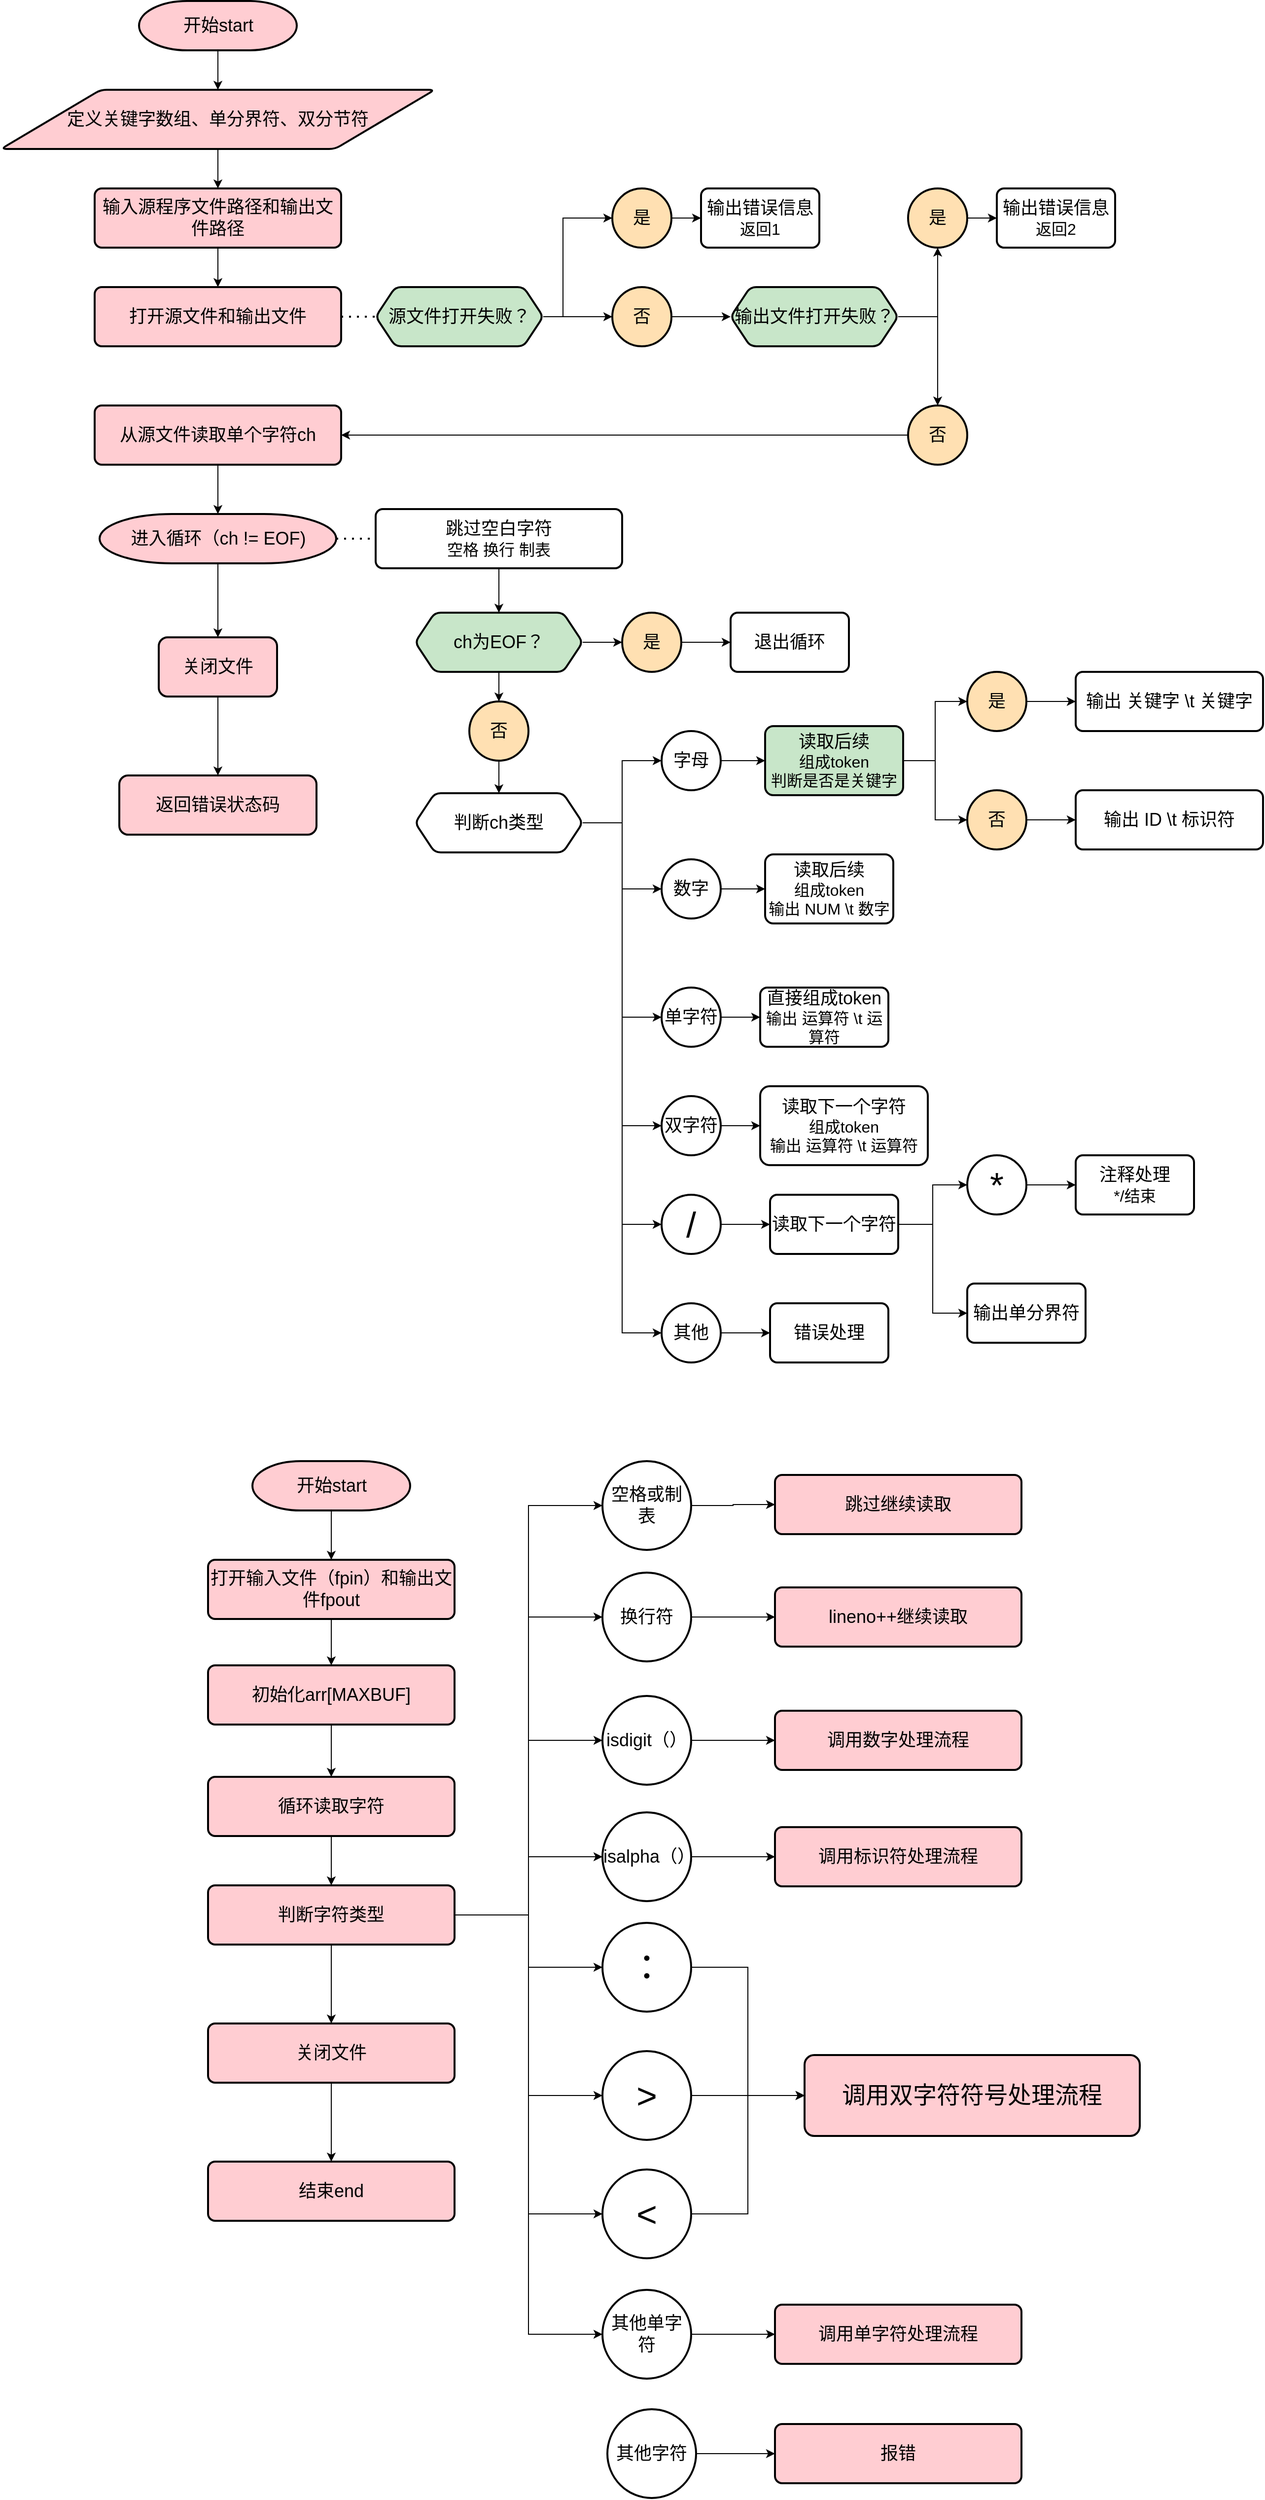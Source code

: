 <mxfile version="28.2.5">
  <diagram id="6a731a19-8d31-9384-78a2-239565b7b9f0" name="Page-1">
    <mxGraphModel dx="971" dy="1364" grid="1" gridSize="10" guides="1" tooltips="1" connect="1" arrows="1" fold="1" page="1" pageScale="1" pageWidth="1169" pageHeight="827" background="none" math="0" shadow="0">
      <root>
        <mxCell id="0" />
        <mxCell id="1" parent="0" />
        <mxCell id="ECqiEvyCKfUZ2uqSirjC-56" value="" style="edgeStyle=orthogonalEdgeStyle;rounded=0;orthogonalLoop=1;jettySize=auto;html=1;" edge="1" parent="1" source="2" target="ECqiEvyCKfUZ2uqSirjC-55">
          <mxGeometry relative="1" as="geometry" />
        </mxCell>
        <mxCell id="2" value="&lt;font style=&quot;font-size: 18px;&quot;&gt;开始start&lt;/font&gt;" style="shape=mxgraph.flowchart.terminator;strokeWidth=2;gradientColor=none;gradientDirection=north;fontStyle=0;html=1;fillColor=#FFCDD2;" parent="1" vertex="1">
          <mxGeometry x="240" y="40" width="160" height="50" as="geometry" />
        </mxCell>
        <mxCell id="ECqiEvyCKfUZ2uqSirjC-58" value="" style="edgeStyle=orthogonalEdgeStyle;rounded=0;orthogonalLoop=1;jettySize=auto;html=1;" edge="1" parent="1" source="ECqiEvyCKfUZ2uqSirjC-55" target="ECqiEvyCKfUZ2uqSirjC-57">
          <mxGeometry relative="1" as="geometry" />
        </mxCell>
        <mxCell id="ECqiEvyCKfUZ2uqSirjC-55" value="&lt;font style=&quot;font-size: 18px;&quot;&gt;定义关键字数组、单分界符、双分节符&lt;/font&gt;" style="fillColor=#FFCDD2;shape=parallelogram;html=1;strokeWidth=2;perimeter=parallelogramPerimeter;whiteSpace=wrap;rounded=1;arcSize=12;size=0.23;" vertex="1" parent="1">
          <mxGeometry x="100" y="130" width="440" height="60" as="geometry" />
        </mxCell>
        <mxCell id="ECqiEvyCKfUZ2uqSirjC-62" value="" style="edgeStyle=orthogonalEdgeStyle;rounded=0;orthogonalLoop=1;jettySize=auto;html=1;" edge="1" parent="1" source="ECqiEvyCKfUZ2uqSirjC-57" target="ECqiEvyCKfUZ2uqSirjC-61">
          <mxGeometry relative="1" as="geometry" />
        </mxCell>
        <mxCell id="ECqiEvyCKfUZ2uqSirjC-57" value="&lt;font style=&quot;font-size: 18px;&quot;&gt;输入源程序文件路径和输出文件路径&lt;/font&gt;" style="fillColor=#FFCDD2;whiteSpace=wrap;html=1;strokeWidth=2;rounded=1;arcSize=12;" vertex="1" parent="1">
          <mxGeometry x="195" y="230" width="250" height="60" as="geometry" />
        </mxCell>
        <mxCell id="ECqiEvyCKfUZ2uqSirjC-61" value="&lt;font style=&quot;font-size: 18px;&quot;&gt;打开源文件和输出文件&lt;/font&gt;" style="fillColor=#FFCDD2;whiteSpace=wrap;html=1;strokeWidth=2;rounded=1;arcSize=12;" vertex="1" parent="1">
          <mxGeometry x="195" y="330" width="250" height="60" as="geometry" />
        </mxCell>
        <mxCell id="ECqiEvyCKfUZ2uqSirjC-68" value="" style="edgeStyle=orthogonalEdgeStyle;rounded=0;orthogonalLoop=1;jettySize=auto;html=1;" edge="1" parent="1" source="ECqiEvyCKfUZ2uqSirjC-63" target="ECqiEvyCKfUZ2uqSirjC-67">
          <mxGeometry relative="1" as="geometry">
            <Array as="points">
              <mxPoint x="670" y="360" />
              <mxPoint x="670" y="260" />
            </Array>
          </mxGeometry>
        </mxCell>
        <mxCell id="ECqiEvyCKfUZ2uqSirjC-70" value="" style="edgeStyle=orthogonalEdgeStyle;rounded=0;orthogonalLoop=1;jettySize=auto;html=1;" edge="1" parent="1" source="ECqiEvyCKfUZ2uqSirjC-63" target="ECqiEvyCKfUZ2uqSirjC-69">
          <mxGeometry relative="1" as="geometry" />
        </mxCell>
        <mxCell id="ECqiEvyCKfUZ2uqSirjC-63" value="&lt;font style=&quot;font-size: 18px;&quot;&gt;源文件打开失败？&lt;/font&gt;" style="fillColor=#C8E6C9;shape=hexagon;perimeter=hexagonPerimeter2;whiteSpace=wrap;html=1;fixedSize=1;strokeWidth=2;rounded=1;arcSize=12;" vertex="1" parent="1">
          <mxGeometry x="480" y="330" width="170" height="60" as="geometry" />
        </mxCell>
        <mxCell id="ECqiEvyCKfUZ2uqSirjC-76" value="" style="edgeStyle=orthogonalEdgeStyle;rounded=0;orthogonalLoop=1;jettySize=auto;html=1;" edge="1" parent="1" source="ECqiEvyCKfUZ2uqSirjC-65" target="ECqiEvyCKfUZ2uqSirjC-75">
          <mxGeometry relative="1" as="geometry" />
        </mxCell>
        <mxCell id="ECqiEvyCKfUZ2uqSirjC-81" value="" style="edgeStyle=orthogonalEdgeStyle;rounded=0;orthogonalLoop=1;jettySize=auto;html=1;" edge="1" parent="1" source="ECqiEvyCKfUZ2uqSirjC-65" target="ECqiEvyCKfUZ2uqSirjC-77">
          <mxGeometry relative="1" as="geometry" />
        </mxCell>
        <mxCell id="ECqiEvyCKfUZ2uqSirjC-65" value="&lt;font style=&quot;font-size: 18px;&quot;&gt;输出文件打开失败？&lt;/font&gt;" style="fillColor=#C8E6C9;shape=hexagon;perimeter=hexagonPerimeter2;whiteSpace=wrap;html=1;fixedSize=1;strokeWidth=2;rounded=1;arcSize=12;" vertex="1" parent="1">
          <mxGeometry x="840" y="330" width="170" height="60" as="geometry" />
        </mxCell>
        <mxCell id="ECqiEvyCKfUZ2uqSirjC-74" value="" style="edgeStyle=orthogonalEdgeStyle;rounded=0;orthogonalLoop=1;jettySize=auto;html=1;" edge="1" parent="1" source="ECqiEvyCKfUZ2uqSirjC-67" target="ECqiEvyCKfUZ2uqSirjC-73">
          <mxGeometry relative="1" as="geometry" />
        </mxCell>
        <mxCell id="ECqiEvyCKfUZ2uqSirjC-67" value="&lt;font style=&quot;font-size: 18px;&quot;&gt;是&lt;/font&gt;" style="ellipse;whiteSpace=wrap;html=1;strokeWidth=2;rounded=1;arcSize=12;fillColor=#FFE0B2;" vertex="1" parent="1">
          <mxGeometry x="720" y="230" width="60" height="60" as="geometry" />
        </mxCell>
        <mxCell id="ECqiEvyCKfUZ2uqSirjC-72" value="" style="edgeStyle=orthogonalEdgeStyle;rounded=0;orthogonalLoop=1;jettySize=auto;html=1;" edge="1" parent="1" source="ECqiEvyCKfUZ2uqSirjC-69" target="ECqiEvyCKfUZ2uqSirjC-65">
          <mxGeometry relative="1" as="geometry">
            <Array as="points">
              <mxPoint x="860" y="360" />
              <mxPoint x="860" y="360" />
            </Array>
          </mxGeometry>
        </mxCell>
        <mxCell id="ECqiEvyCKfUZ2uqSirjC-69" value="&lt;font style=&quot;font-size: 18px;&quot;&gt;否&lt;/font&gt;" style="ellipse;whiteSpace=wrap;html=1;strokeWidth=2;rounded=1;arcSize=12;fillColor=#FFE0B2;" vertex="1" parent="1">
          <mxGeometry x="720" y="330" width="60" height="60" as="geometry" />
        </mxCell>
        <mxCell id="ECqiEvyCKfUZ2uqSirjC-73" value="&lt;font style=&quot;font-size: 18px;&quot;&gt;输出错误信息&lt;/font&gt;&lt;div&gt;&lt;font size=&quot;3&quot;&gt;返回1&lt;/font&gt;&lt;/div&gt;" style="whiteSpace=wrap;html=1;strokeWidth=2;rounded=1;arcSize=12;" vertex="1" parent="1">
          <mxGeometry x="810" y="230" width="120" height="60" as="geometry" />
        </mxCell>
        <mxCell id="ECqiEvyCKfUZ2uqSirjC-80" value="" style="edgeStyle=orthogonalEdgeStyle;rounded=0;orthogonalLoop=1;jettySize=auto;html=1;" edge="1" parent="1" source="ECqiEvyCKfUZ2uqSirjC-75" target="ECqiEvyCKfUZ2uqSirjC-79">
          <mxGeometry relative="1" as="geometry" />
        </mxCell>
        <mxCell id="ECqiEvyCKfUZ2uqSirjC-75" value="&lt;font style=&quot;font-size: 18px;&quot;&gt;是&lt;/font&gt;" style="fillColor=#FFE0B2;ellipse;whiteSpace=wrap;html=1;strokeWidth=2;rounded=1;arcSize=12;" vertex="1" parent="1">
          <mxGeometry x="1020" y="230" width="60" height="60" as="geometry" />
        </mxCell>
        <mxCell id="ECqiEvyCKfUZ2uqSirjC-85" value="" style="edgeStyle=orthogonalEdgeStyle;rounded=0;orthogonalLoop=1;jettySize=auto;html=1;" edge="1" parent="1" source="ECqiEvyCKfUZ2uqSirjC-77" target="ECqiEvyCKfUZ2uqSirjC-84">
          <mxGeometry relative="1" as="geometry" />
        </mxCell>
        <mxCell id="ECqiEvyCKfUZ2uqSirjC-77" value="&lt;font style=&quot;font-size: 18px;&quot;&gt;否&lt;/font&gt;" style="fillColor=#FFE0B2;ellipse;whiteSpace=wrap;html=1;strokeWidth=2;rounded=1;arcSize=12;" vertex="1" parent="1">
          <mxGeometry x="1020" y="450" width="60" height="60" as="geometry" />
        </mxCell>
        <mxCell id="ECqiEvyCKfUZ2uqSirjC-79" value="&lt;font style=&quot;font-size: 18px;&quot;&gt;输出错误信息&lt;/font&gt;&lt;div&gt;&lt;font size=&quot;3&quot;&gt;返回2&lt;/font&gt;&lt;/div&gt;" style="whiteSpace=wrap;html=1;strokeWidth=2;rounded=1;arcSize=12;" vertex="1" parent="1">
          <mxGeometry x="1110" y="230" width="120" height="60" as="geometry" />
        </mxCell>
        <mxCell id="ECqiEvyCKfUZ2uqSirjC-89" value="" style="edgeStyle=orthogonalEdgeStyle;rounded=0;orthogonalLoop=1;jettySize=auto;html=1;" edge="1" parent="1" source="ECqiEvyCKfUZ2uqSirjC-84" target="ECqiEvyCKfUZ2uqSirjC-88">
          <mxGeometry relative="1" as="geometry" />
        </mxCell>
        <mxCell id="ECqiEvyCKfUZ2uqSirjC-84" value="&lt;font style=&quot;font-size: 18px;&quot;&gt;从源文件读取单个字符ch&lt;/font&gt;" style="fillColor=#FFCDD2;whiteSpace=wrap;html=1;strokeWidth=2;rounded=1;arcSize=12;" vertex="1" parent="1">
          <mxGeometry x="195" y="450" width="250" height="60" as="geometry" />
        </mxCell>
        <mxCell id="ECqiEvyCKfUZ2uqSirjC-157" value="" style="edgeStyle=orthogonalEdgeStyle;rounded=0;orthogonalLoop=1;jettySize=auto;html=1;" edge="1" parent="1" source="ECqiEvyCKfUZ2uqSirjC-88" target="ECqiEvyCKfUZ2uqSirjC-156">
          <mxGeometry relative="1" as="geometry" />
        </mxCell>
        <mxCell id="ECqiEvyCKfUZ2uqSirjC-88" value="&lt;font style=&quot;font-size: 18px;&quot;&gt;进入循环（ch != EOF)&lt;/font&gt;" style="fillColor=#FFCDD2;shape=mxgraph.flowchart.terminator;strokeWidth=2;gradientColor=none;gradientDirection=north;fontStyle=0;html=1;" vertex="1" parent="1">
          <mxGeometry x="200" y="560" width="240" height="50" as="geometry" />
        </mxCell>
        <mxCell id="ECqiEvyCKfUZ2uqSirjC-98" value="" style="edgeStyle=orthogonalEdgeStyle;rounded=0;orthogonalLoop=1;jettySize=auto;html=1;" edge="1" parent="1" source="ECqiEvyCKfUZ2uqSirjC-92" target="ECqiEvyCKfUZ2uqSirjC-97">
          <mxGeometry relative="1" as="geometry" />
        </mxCell>
        <mxCell id="ECqiEvyCKfUZ2uqSirjC-103" value="" style="edgeStyle=orthogonalEdgeStyle;rounded=0;orthogonalLoop=1;jettySize=auto;html=1;" edge="1" parent="1" source="ECqiEvyCKfUZ2uqSirjC-92" target="ECqiEvyCKfUZ2uqSirjC-102">
          <mxGeometry relative="1" as="geometry" />
        </mxCell>
        <mxCell id="ECqiEvyCKfUZ2uqSirjC-92" value="&lt;font style=&quot;font-size: 18px;&quot;&gt;ch为EOF？&lt;/font&gt;" style="fillColor=#C8E6C9;shape=hexagon;perimeter=hexagonPerimeter2;whiteSpace=wrap;html=1;fixedSize=1;strokeWidth=2;rounded=1;arcSize=12;" vertex="1" parent="1">
          <mxGeometry x="520" y="660" width="170" height="60" as="geometry" />
        </mxCell>
        <mxCell id="ECqiEvyCKfUZ2uqSirjC-96" value="" style="edgeStyle=orthogonalEdgeStyle;rounded=0;orthogonalLoop=1;jettySize=auto;html=1;" edge="1" parent="1" source="ECqiEvyCKfUZ2uqSirjC-94" target="ECqiEvyCKfUZ2uqSirjC-92">
          <mxGeometry relative="1" as="geometry" />
        </mxCell>
        <mxCell id="ECqiEvyCKfUZ2uqSirjC-94" value="&lt;font style=&quot;font-size: 18px;&quot;&gt;跳过空白字符&lt;/font&gt;&lt;div&gt;&lt;font size=&quot;3&quot;&gt;空格 换行 制表&lt;/font&gt;&lt;/div&gt;" style="whiteSpace=wrap;html=1;strokeWidth=2;rounded=1;arcSize=12;" vertex="1" parent="1">
          <mxGeometry x="480" y="555" width="250" height="60" as="geometry" />
        </mxCell>
        <mxCell id="ECqiEvyCKfUZ2uqSirjC-101" value="" style="edgeStyle=orthogonalEdgeStyle;rounded=0;orthogonalLoop=1;jettySize=auto;html=1;" edge="1" parent="1" source="ECqiEvyCKfUZ2uqSirjC-97" target="ECqiEvyCKfUZ2uqSirjC-99">
          <mxGeometry relative="1" as="geometry" />
        </mxCell>
        <mxCell id="ECqiEvyCKfUZ2uqSirjC-97" value="&lt;font style=&quot;font-size: 18px;&quot;&gt;是&lt;/font&gt;" style="fillColor=#FFE0B2;ellipse;whiteSpace=wrap;html=1;strokeWidth=2;rounded=1;arcSize=12;" vertex="1" parent="1">
          <mxGeometry x="730" y="660" width="60" height="60" as="geometry" />
        </mxCell>
        <mxCell id="ECqiEvyCKfUZ2uqSirjC-99" value="&lt;font style=&quot;font-size: 18px;&quot;&gt;退出循环&lt;/font&gt;" style="whiteSpace=wrap;html=1;strokeWidth=2;rounded=1;arcSize=12;" vertex="1" parent="1">
          <mxGeometry x="840" y="660" width="120" height="60" as="geometry" />
        </mxCell>
        <mxCell id="ECqiEvyCKfUZ2uqSirjC-105" value="" style="edgeStyle=orthogonalEdgeStyle;rounded=0;orthogonalLoop=1;jettySize=auto;html=1;" edge="1" parent="1" source="ECqiEvyCKfUZ2uqSirjC-102" target="ECqiEvyCKfUZ2uqSirjC-104">
          <mxGeometry relative="1" as="geometry" />
        </mxCell>
        <mxCell id="ECqiEvyCKfUZ2uqSirjC-102" value="&lt;font style=&quot;font-size: 18px;&quot;&gt;否&lt;/font&gt;" style="fillColor=#FFE0B2;ellipse;whiteSpace=wrap;html=1;strokeWidth=2;rounded=1;arcSize=12;" vertex="1" parent="1">
          <mxGeometry x="575" y="750" width="60" height="60" as="geometry" />
        </mxCell>
        <mxCell id="ECqiEvyCKfUZ2uqSirjC-111" value="" style="edgeStyle=orthogonalEdgeStyle;rounded=0;orthogonalLoop=1;jettySize=auto;html=1;" edge="1" parent="1" source="ECqiEvyCKfUZ2uqSirjC-104" target="ECqiEvyCKfUZ2uqSirjC-108">
          <mxGeometry relative="1" as="geometry">
            <Array as="points">
              <mxPoint x="730" y="873" />
              <mxPoint x="730" y="810" />
            </Array>
          </mxGeometry>
        </mxCell>
        <mxCell id="ECqiEvyCKfUZ2uqSirjC-123" style="edgeStyle=orthogonalEdgeStyle;rounded=0;orthogonalLoop=1;jettySize=auto;html=1;exitX=1;exitY=0.5;exitDx=0;exitDy=0;entryX=0;entryY=0.5;entryDx=0;entryDy=0;" edge="1" parent="1" source="ECqiEvyCKfUZ2uqSirjC-104" target="ECqiEvyCKfUZ2uqSirjC-121">
          <mxGeometry relative="1" as="geometry" />
        </mxCell>
        <mxCell id="ECqiEvyCKfUZ2uqSirjC-127" style="edgeStyle=orthogonalEdgeStyle;rounded=0;orthogonalLoop=1;jettySize=auto;html=1;exitX=1;exitY=0.5;exitDx=0;exitDy=0;entryX=0;entryY=0.5;entryDx=0;entryDy=0;" edge="1" parent="1" source="ECqiEvyCKfUZ2uqSirjC-104" target="ECqiEvyCKfUZ2uqSirjC-126">
          <mxGeometry relative="1" as="geometry" />
        </mxCell>
        <mxCell id="ECqiEvyCKfUZ2uqSirjC-133" style="edgeStyle=orthogonalEdgeStyle;rounded=0;orthogonalLoop=1;jettySize=auto;html=1;exitX=1;exitY=0.5;exitDx=0;exitDy=0;entryX=0;entryY=0.5;entryDx=0;entryDy=0;" edge="1" parent="1" source="ECqiEvyCKfUZ2uqSirjC-104" target="ECqiEvyCKfUZ2uqSirjC-131">
          <mxGeometry relative="1" as="geometry" />
        </mxCell>
        <mxCell id="ECqiEvyCKfUZ2uqSirjC-137" style="edgeStyle=orthogonalEdgeStyle;rounded=0;orthogonalLoop=1;jettySize=auto;html=1;exitX=1;exitY=0.5;exitDx=0;exitDy=0;entryX=0;entryY=0.5;entryDx=0;entryDy=0;" edge="1" parent="1" source="ECqiEvyCKfUZ2uqSirjC-104" target="ECqiEvyCKfUZ2uqSirjC-135">
          <mxGeometry relative="1" as="geometry" />
        </mxCell>
        <mxCell id="ECqiEvyCKfUZ2uqSirjC-150" style="edgeStyle=orthogonalEdgeStyle;rounded=0;orthogonalLoop=1;jettySize=auto;html=1;exitX=1;exitY=0.5;exitDx=0;exitDy=0;entryX=0;entryY=0.5;entryDx=0;entryDy=0;" edge="1" parent="1" source="ECqiEvyCKfUZ2uqSirjC-104" target="ECqiEvyCKfUZ2uqSirjC-149">
          <mxGeometry relative="1" as="geometry" />
        </mxCell>
        <mxCell id="ECqiEvyCKfUZ2uqSirjC-104" value="&lt;font style=&quot;font-size: 18px;&quot;&gt;判断ch类型&lt;/font&gt;" style="shape=hexagon;perimeter=hexagonPerimeter2;whiteSpace=wrap;html=1;fixedSize=1;strokeWidth=2;rounded=1;arcSize=12;" vertex="1" parent="1">
          <mxGeometry x="520" y="843" width="170" height="60" as="geometry" />
        </mxCell>
        <mxCell id="ECqiEvyCKfUZ2uqSirjC-113" value="" style="edgeStyle=orthogonalEdgeStyle;rounded=0;orthogonalLoop=1;jettySize=auto;html=1;" edge="1" parent="1" source="ECqiEvyCKfUZ2uqSirjC-108" target="ECqiEvyCKfUZ2uqSirjC-112">
          <mxGeometry relative="1" as="geometry" />
        </mxCell>
        <mxCell id="ECqiEvyCKfUZ2uqSirjC-108" value="&lt;font style=&quot;font-size: 18px;&quot;&gt;字母&lt;/font&gt;" style="ellipse;whiteSpace=wrap;html=1;strokeWidth=2;rounded=1;arcSize=12;" vertex="1" parent="1">
          <mxGeometry x="770" y="780" width="60" height="60" as="geometry" />
        </mxCell>
        <mxCell id="ECqiEvyCKfUZ2uqSirjC-120" value="" style="edgeStyle=orthogonalEdgeStyle;rounded=0;orthogonalLoop=1;jettySize=auto;html=1;" edge="1" parent="1" source="ECqiEvyCKfUZ2uqSirjC-109" target="ECqiEvyCKfUZ2uqSirjC-119">
          <mxGeometry relative="1" as="geometry" />
        </mxCell>
        <mxCell id="ECqiEvyCKfUZ2uqSirjC-109" value="&lt;font style=&quot;font-size: 18px;&quot;&gt;是&lt;/font&gt;" style="fillColor=#FFE0B2;ellipse;whiteSpace=wrap;html=1;strokeWidth=2;rounded=1;arcSize=12;" vertex="1" parent="1">
          <mxGeometry x="1080" y="720" width="60" height="60" as="geometry" />
        </mxCell>
        <mxCell id="ECqiEvyCKfUZ2uqSirjC-118" value="" style="edgeStyle=orthogonalEdgeStyle;rounded=0;orthogonalLoop=1;jettySize=auto;html=1;" edge="1" parent="1" source="ECqiEvyCKfUZ2uqSirjC-110" target="ECqiEvyCKfUZ2uqSirjC-117">
          <mxGeometry relative="1" as="geometry" />
        </mxCell>
        <mxCell id="ECqiEvyCKfUZ2uqSirjC-110" value="&lt;font style=&quot;font-size: 18px;&quot;&gt;否&lt;/font&gt;" style="fillColor=#FFE0B2;ellipse;whiteSpace=wrap;html=1;strokeWidth=2;rounded=1;arcSize=12;" vertex="1" parent="1">
          <mxGeometry x="1080" y="840" width="60" height="60" as="geometry" />
        </mxCell>
        <mxCell id="ECqiEvyCKfUZ2uqSirjC-115" style="edgeStyle=orthogonalEdgeStyle;rounded=0;orthogonalLoop=1;jettySize=auto;html=1;" edge="1" parent="1" source="ECqiEvyCKfUZ2uqSirjC-112" target="ECqiEvyCKfUZ2uqSirjC-109">
          <mxGeometry relative="1" as="geometry" />
        </mxCell>
        <mxCell id="ECqiEvyCKfUZ2uqSirjC-116" style="edgeStyle=orthogonalEdgeStyle;rounded=0;orthogonalLoop=1;jettySize=auto;html=1;" edge="1" parent="1" source="ECqiEvyCKfUZ2uqSirjC-112" target="ECqiEvyCKfUZ2uqSirjC-110">
          <mxGeometry relative="1" as="geometry" />
        </mxCell>
        <mxCell id="ECqiEvyCKfUZ2uqSirjC-112" value="&lt;font style=&quot;font-size: 18px;&quot;&gt;读取后续&lt;/font&gt;&lt;div&gt;&lt;font size=&quot;3&quot;&gt;组成token&lt;/font&gt;&lt;/div&gt;&lt;div&gt;&lt;font size=&quot;3&quot;&gt;判断是否是关键字&lt;/font&gt;&lt;/div&gt;" style="fillColor=#C8E6C9;whiteSpace=wrap;html=1;strokeWidth=2;rounded=1;arcSize=12;" vertex="1" parent="1">
          <mxGeometry x="875" y="775" width="140" height="70" as="geometry" />
        </mxCell>
        <mxCell id="ECqiEvyCKfUZ2uqSirjC-117" value="&lt;font style=&quot;font-size: 18px;&quot;&gt;输出 ID \t 标识符&lt;/font&gt;" style="whiteSpace=wrap;html=1;strokeWidth=2;rounded=1;arcSize=12;" vertex="1" parent="1">
          <mxGeometry x="1190" y="840" width="190" height="60" as="geometry" />
        </mxCell>
        <mxCell id="ECqiEvyCKfUZ2uqSirjC-119" value="&lt;font style=&quot;font-size: 18px;&quot;&gt;输出 关键字 \t 关键字&lt;/font&gt;" style="whiteSpace=wrap;html=1;strokeWidth=2;rounded=1;arcSize=12;" vertex="1" parent="1">
          <mxGeometry x="1190" y="720" width="190" height="60" as="geometry" />
        </mxCell>
        <mxCell id="ECqiEvyCKfUZ2uqSirjC-125" value="" style="edgeStyle=orthogonalEdgeStyle;rounded=0;orthogonalLoop=1;jettySize=auto;html=1;" edge="1" parent="1" source="ECqiEvyCKfUZ2uqSirjC-121" target="ECqiEvyCKfUZ2uqSirjC-124">
          <mxGeometry relative="1" as="geometry" />
        </mxCell>
        <mxCell id="ECqiEvyCKfUZ2uqSirjC-121" value="&lt;font style=&quot;font-size: 18px;&quot;&gt;数字&lt;/font&gt;" style="ellipse;whiteSpace=wrap;html=1;strokeWidth=2;rounded=1;arcSize=12;" vertex="1" parent="1">
          <mxGeometry x="770" y="910" width="60" height="60" as="geometry" />
        </mxCell>
        <mxCell id="ECqiEvyCKfUZ2uqSirjC-124" value="&lt;font style=&quot;font-size: 18px;&quot;&gt;读取后续&lt;/font&gt;&lt;div&gt;&lt;font size=&quot;3&quot;&gt;组成token&lt;br&gt;&lt;/font&gt;&lt;div&gt;&lt;font size=&quot;3&quot;&gt;输出 NUM \t 数字&lt;/font&gt;&lt;/div&gt;&lt;/div&gt;" style="whiteSpace=wrap;html=1;strokeWidth=2;rounded=1;arcSize=12;" vertex="1" parent="1">
          <mxGeometry x="875" y="905" width="130" height="70" as="geometry" />
        </mxCell>
        <mxCell id="ECqiEvyCKfUZ2uqSirjC-129" value="" style="edgeStyle=orthogonalEdgeStyle;rounded=0;orthogonalLoop=1;jettySize=auto;html=1;" edge="1" parent="1" source="ECqiEvyCKfUZ2uqSirjC-126" target="ECqiEvyCKfUZ2uqSirjC-128">
          <mxGeometry relative="1" as="geometry" />
        </mxCell>
        <mxCell id="ECqiEvyCKfUZ2uqSirjC-126" value="&lt;font style=&quot;font-size: 18px;&quot;&gt;单字符&lt;/font&gt;" style="ellipse;whiteSpace=wrap;html=1;strokeWidth=2;rounded=1;arcSize=12;" vertex="1" parent="1">
          <mxGeometry x="770" y="1040" width="60" height="60" as="geometry" />
        </mxCell>
        <mxCell id="ECqiEvyCKfUZ2uqSirjC-128" value="&lt;font style=&quot;font-size: 18px;&quot;&gt;直接组成token&lt;/font&gt;&lt;div&gt;&lt;font size=&quot;3&quot;&gt;输出 运算符 \t 运算符&lt;/font&gt;&lt;/div&gt;" style="whiteSpace=wrap;html=1;strokeWidth=2;rounded=1;arcSize=12;" vertex="1" parent="1">
          <mxGeometry x="870" y="1040" width="130" height="60" as="geometry" />
        </mxCell>
        <mxCell id="ECqiEvyCKfUZ2uqSirjC-130" value="" style="edgeStyle=orthogonalEdgeStyle;rounded=0;orthogonalLoop=1;jettySize=auto;html=1;" edge="1" parent="1" source="ECqiEvyCKfUZ2uqSirjC-131" target="ECqiEvyCKfUZ2uqSirjC-132">
          <mxGeometry relative="1" as="geometry" />
        </mxCell>
        <mxCell id="ECqiEvyCKfUZ2uqSirjC-131" value="&lt;font style=&quot;font-size: 18px;&quot;&gt;双字符&lt;/font&gt;" style="ellipse;whiteSpace=wrap;html=1;strokeWidth=2;rounded=1;arcSize=12;" vertex="1" parent="1">
          <mxGeometry x="770" y="1150" width="60" height="60" as="geometry" />
        </mxCell>
        <mxCell id="ECqiEvyCKfUZ2uqSirjC-132" value="&lt;font style=&quot;font-size: 18px;&quot;&gt;读取下一个字符&lt;/font&gt;&lt;div&gt;&lt;font size=&quot;3&quot;&gt;组成token&lt;/font&gt;&lt;div&gt;&lt;font size=&quot;3&quot;&gt;输出 运算符 \t 运算符&lt;/font&gt;&lt;/div&gt;&lt;/div&gt;" style="whiteSpace=wrap;html=1;strokeWidth=2;rounded=1;arcSize=12;" vertex="1" parent="1">
          <mxGeometry x="870" y="1140" width="170" height="80" as="geometry" />
        </mxCell>
        <mxCell id="ECqiEvyCKfUZ2uqSirjC-134" value="" style="edgeStyle=orthogonalEdgeStyle;rounded=0;orthogonalLoop=1;jettySize=auto;html=1;" edge="1" parent="1" source="ECqiEvyCKfUZ2uqSirjC-135" target="ECqiEvyCKfUZ2uqSirjC-136">
          <mxGeometry relative="1" as="geometry" />
        </mxCell>
        <mxCell id="ECqiEvyCKfUZ2uqSirjC-135" value="&lt;font style=&quot;font-size: 36px;&quot;&gt;/&lt;/font&gt;" style="ellipse;whiteSpace=wrap;html=1;strokeWidth=2;rounded=1;arcSize=12;" vertex="1" parent="1">
          <mxGeometry x="770" y="1250" width="60" height="60" as="geometry" />
        </mxCell>
        <mxCell id="ECqiEvyCKfUZ2uqSirjC-141" style="edgeStyle=orthogonalEdgeStyle;rounded=0;orthogonalLoop=1;jettySize=auto;html=1;exitX=1;exitY=0.5;exitDx=0;exitDy=0;entryX=0;entryY=0.5;entryDx=0;entryDy=0;" edge="1" parent="1" source="ECqiEvyCKfUZ2uqSirjC-136" target="ECqiEvyCKfUZ2uqSirjC-140">
          <mxGeometry relative="1" as="geometry" />
        </mxCell>
        <mxCell id="ECqiEvyCKfUZ2uqSirjC-148" style="edgeStyle=orthogonalEdgeStyle;rounded=0;orthogonalLoop=1;jettySize=auto;html=1;exitX=1;exitY=0.5;exitDx=0;exitDy=0;entryX=0;entryY=0.5;entryDx=0;entryDy=0;" edge="1" parent="1" source="ECqiEvyCKfUZ2uqSirjC-136" target="ECqiEvyCKfUZ2uqSirjC-146">
          <mxGeometry relative="1" as="geometry" />
        </mxCell>
        <mxCell id="ECqiEvyCKfUZ2uqSirjC-136" value="&lt;font style=&quot;font-size: 18px;&quot;&gt;读取下一个字符&lt;/font&gt;" style="whiteSpace=wrap;html=1;strokeWidth=2;rounded=1;arcSize=12;" vertex="1" parent="1">
          <mxGeometry x="880" y="1250" width="130" height="60" as="geometry" />
        </mxCell>
        <mxCell id="ECqiEvyCKfUZ2uqSirjC-143" value="" style="edgeStyle=orthogonalEdgeStyle;rounded=0;orthogonalLoop=1;jettySize=auto;html=1;" edge="1" parent="1" source="ECqiEvyCKfUZ2uqSirjC-140" target="ECqiEvyCKfUZ2uqSirjC-142">
          <mxGeometry relative="1" as="geometry" />
        </mxCell>
        <mxCell id="ECqiEvyCKfUZ2uqSirjC-140" value="&lt;font style=&quot;font-size: 36px;&quot;&gt;*&lt;/font&gt;" style="ellipse;whiteSpace=wrap;html=1;strokeWidth=2;rounded=1;arcSize=12;align=center;" vertex="1" parent="1">
          <mxGeometry x="1080" y="1210" width="60" height="60" as="geometry" />
        </mxCell>
        <mxCell id="ECqiEvyCKfUZ2uqSirjC-142" value="&lt;font style=&quot;font-size: 18px;&quot;&gt;注释处理&lt;/font&gt;&lt;div&gt;&lt;font size=&quot;3&quot;&gt;&lt;font style=&quot;&quot;&gt;*/&lt;/font&gt;结束&lt;/font&gt;&lt;/div&gt;" style="whiteSpace=wrap;html=1;strokeWidth=2;rounded=1;arcSize=12;" vertex="1" parent="1">
          <mxGeometry x="1190" y="1210" width="120" height="60" as="geometry" />
        </mxCell>
        <mxCell id="ECqiEvyCKfUZ2uqSirjC-146" value="&lt;font style=&quot;font-size: 18px;&quot;&gt;输出单分界符&lt;/font&gt;" style="whiteSpace=wrap;html=1;strokeWidth=2;rounded=1;arcSize=12;" vertex="1" parent="1">
          <mxGeometry x="1080" y="1340" width="120" height="60" as="geometry" />
        </mxCell>
        <mxCell id="ECqiEvyCKfUZ2uqSirjC-152" value="" style="edgeStyle=orthogonalEdgeStyle;rounded=0;orthogonalLoop=1;jettySize=auto;html=1;" edge="1" parent="1" source="ECqiEvyCKfUZ2uqSirjC-149" target="ECqiEvyCKfUZ2uqSirjC-151">
          <mxGeometry relative="1" as="geometry" />
        </mxCell>
        <mxCell id="ECqiEvyCKfUZ2uqSirjC-149" value="&lt;font style=&quot;font-size: 18px;&quot;&gt;其他&lt;/font&gt;" style="ellipse;whiteSpace=wrap;html=1;strokeWidth=2;rounded=1;arcSize=12;" vertex="1" parent="1">
          <mxGeometry x="770" y="1360" width="60" height="60" as="geometry" />
        </mxCell>
        <mxCell id="ECqiEvyCKfUZ2uqSirjC-151" value="&lt;font style=&quot;font-size: 18px;&quot;&gt;错误处理&lt;/font&gt;" style="whiteSpace=wrap;html=1;strokeWidth=2;rounded=1;arcSize=12;" vertex="1" parent="1">
          <mxGeometry x="880" y="1360" width="120" height="60" as="geometry" />
        </mxCell>
        <mxCell id="ECqiEvyCKfUZ2uqSirjC-154" value="" style="endArrow=none;dashed=1;html=1;dashPattern=1 3;strokeWidth=2;rounded=0;exitX=1;exitY=0.5;exitDx=0;exitDy=0;exitPerimeter=0;entryX=0;entryY=0.5;entryDx=0;entryDy=0;" edge="1" parent="1" source="ECqiEvyCKfUZ2uqSirjC-88" target="ECqiEvyCKfUZ2uqSirjC-94">
          <mxGeometry width="50" height="50" relative="1" as="geometry">
            <mxPoint x="400" y="720" as="sourcePoint" />
            <mxPoint x="450" y="670" as="targetPoint" />
          </mxGeometry>
        </mxCell>
        <mxCell id="ECqiEvyCKfUZ2uqSirjC-155" value="" style="endArrow=none;dashed=1;html=1;dashPattern=1 3;strokeWidth=2;rounded=0;entryX=0;entryY=0.5;entryDx=0;entryDy=0;exitX=1;exitY=0.5;exitDx=0;exitDy=0;" edge="1" parent="1" source="ECqiEvyCKfUZ2uqSirjC-61" target="ECqiEvyCKfUZ2uqSirjC-63">
          <mxGeometry width="50" height="50" relative="1" as="geometry">
            <mxPoint x="370" y="680" as="sourcePoint" />
            <mxPoint x="420" y="630" as="targetPoint" />
          </mxGeometry>
        </mxCell>
        <mxCell id="ECqiEvyCKfUZ2uqSirjC-159" value="" style="edgeStyle=orthogonalEdgeStyle;rounded=0;orthogonalLoop=1;jettySize=auto;html=1;" edge="1" parent="1" source="ECqiEvyCKfUZ2uqSirjC-156" target="ECqiEvyCKfUZ2uqSirjC-158">
          <mxGeometry relative="1" as="geometry" />
        </mxCell>
        <mxCell id="ECqiEvyCKfUZ2uqSirjC-156" value="&lt;font style=&quot;font-size: 18px;&quot;&gt;关闭文件&lt;/font&gt;" style="fillColor=#FFCDD2;rounded=1;whiteSpace=wrap;html=1;strokeWidth=2;gradientColor=none;gradientDirection=north;fontStyle=0;" vertex="1" parent="1">
          <mxGeometry x="260" y="685" width="120" height="60" as="geometry" />
        </mxCell>
        <mxCell id="ECqiEvyCKfUZ2uqSirjC-158" value="&lt;font style=&quot;font-size: 18px;&quot;&gt;返回错误状态码&lt;/font&gt;" style="fillColor=#FFCDD2;whiteSpace=wrap;html=1;rounded=1;strokeWidth=2;gradientColor=none;gradientDirection=north;fontStyle=0;" vertex="1" parent="1">
          <mxGeometry x="220" y="825" width="200" height="60" as="geometry" />
        </mxCell>
        <mxCell id="ECqiEvyCKfUZ2uqSirjC-175" value="" style="edgeStyle=orthogonalEdgeStyle;rounded=0;orthogonalLoop=1;jettySize=auto;html=1;" edge="1" parent="1" source="ECqiEvyCKfUZ2uqSirjC-172" target="ECqiEvyCKfUZ2uqSirjC-174">
          <mxGeometry relative="1" as="geometry" />
        </mxCell>
        <mxCell id="ECqiEvyCKfUZ2uqSirjC-172" value="&lt;font style=&quot;font-size: 18px;&quot;&gt;开始start&lt;/font&gt;" style="shape=mxgraph.flowchart.terminator;strokeWidth=2;gradientColor=none;gradientDirection=north;fontStyle=0;html=1;fillColor=#FFCDD2;" vertex="1" parent="1">
          <mxGeometry x="355" y="1520" width="160" height="50" as="geometry" />
        </mxCell>
        <mxCell id="ECqiEvyCKfUZ2uqSirjC-177" value="" style="edgeStyle=orthogonalEdgeStyle;rounded=0;orthogonalLoop=1;jettySize=auto;html=1;" edge="1" parent="1" source="ECqiEvyCKfUZ2uqSirjC-174" target="ECqiEvyCKfUZ2uqSirjC-176">
          <mxGeometry relative="1" as="geometry" />
        </mxCell>
        <mxCell id="ECqiEvyCKfUZ2uqSirjC-174" value="&lt;font style=&quot;font-size: 18px;&quot;&gt;打开输入文件（fpin）和输出文件fpout&lt;/font&gt;" style="fillColor=#FFCDD2;whiteSpace=wrap;html=1;strokeWidth=2;rounded=1;arcSize=12;" vertex="1" parent="1">
          <mxGeometry x="310" y="1620" width="250" height="60" as="geometry" />
        </mxCell>
        <mxCell id="ECqiEvyCKfUZ2uqSirjC-181" value="" style="edgeStyle=orthogonalEdgeStyle;rounded=0;orthogonalLoop=1;jettySize=auto;html=1;" edge="1" parent="1" source="ECqiEvyCKfUZ2uqSirjC-176" target="ECqiEvyCKfUZ2uqSirjC-180">
          <mxGeometry relative="1" as="geometry" />
        </mxCell>
        <mxCell id="ECqiEvyCKfUZ2uqSirjC-176" value="&lt;font style=&quot;font-size: 18px;&quot;&gt;初始化arr[MAXBUF]&lt;/font&gt;" style="fillColor=#FFCDD2;whiteSpace=wrap;html=1;strokeWidth=2;rounded=1;arcSize=12;" vertex="1" parent="1">
          <mxGeometry x="310" y="1727" width="250" height="60" as="geometry" />
        </mxCell>
        <mxCell id="ECqiEvyCKfUZ2uqSirjC-185" value="" style="edgeStyle=orthogonalEdgeStyle;rounded=0;orthogonalLoop=1;jettySize=auto;html=1;" edge="1" parent="1" source="ECqiEvyCKfUZ2uqSirjC-180" target="ECqiEvyCKfUZ2uqSirjC-184">
          <mxGeometry relative="1" as="geometry" />
        </mxCell>
        <mxCell id="ECqiEvyCKfUZ2uqSirjC-180" value="&lt;span style=&quot;font-size: 18px;&quot;&gt;循环读取字符&lt;/span&gt;" style="fillColor=#FFCDD2;whiteSpace=wrap;html=1;strokeWidth=2;rounded=1;arcSize=12;" vertex="1" parent="1">
          <mxGeometry x="310" y="1840" width="250" height="60" as="geometry" />
        </mxCell>
        <mxCell id="ECqiEvyCKfUZ2uqSirjC-189" style="edgeStyle=orthogonalEdgeStyle;rounded=0;orthogonalLoop=1;jettySize=auto;html=1;exitX=1;exitY=0.5;exitDx=0;exitDy=0;entryX=0;entryY=0.5;entryDx=0;entryDy=0;" edge="1" parent="1" source="ECqiEvyCKfUZ2uqSirjC-184" target="ECqiEvyCKfUZ2uqSirjC-188">
          <mxGeometry relative="1" as="geometry" />
        </mxCell>
        <mxCell id="ECqiEvyCKfUZ2uqSirjC-192" style="edgeStyle=orthogonalEdgeStyle;rounded=0;orthogonalLoop=1;jettySize=auto;html=1;exitX=1;exitY=0.5;exitDx=0;exitDy=0;entryX=0;entryY=0.5;entryDx=0;entryDy=0;" edge="1" parent="1" source="ECqiEvyCKfUZ2uqSirjC-184" target="ECqiEvyCKfUZ2uqSirjC-190">
          <mxGeometry relative="1" as="geometry" />
        </mxCell>
        <mxCell id="ECqiEvyCKfUZ2uqSirjC-194" style="edgeStyle=orthogonalEdgeStyle;rounded=0;orthogonalLoop=1;jettySize=auto;html=1;exitX=1;exitY=0.5;exitDx=0;exitDy=0;entryX=0;entryY=0.5;entryDx=0;entryDy=0;" edge="1" parent="1" source="ECqiEvyCKfUZ2uqSirjC-184" target="ECqiEvyCKfUZ2uqSirjC-193">
          <mxGeometry relative="1" as="geometry" />
        </mxCell>
        <mxCell id="ECqiEvyCKfUZ2uqSirjC-196" style="edgeStyle=orthogonalEdgeStyle;rounded=0;orthogonalLoop=1;jettySize=auto;html=1;exitX=1;exitY=0.5;exitDx=0;exitDy=0;entryX=0;entryY=0.5;entryDx=0;entryDy=0;" edge="1" parent="1" source="ECqiEvyCKfUZ2uqSirjC-184" target="ECqiEvyCKfUZ2uqSirjC-195">
          <mxGeometry relative="1" as="geometry" />
        </mxCell>
        <mxCell id="ECqiEvyCKfUZ2uqSirjC-198" style="edgeStyle=orthogonalEdgeStyle;rounded=0;orthogonalLoop=1;jettySize=auto;html=1;exitX=1;exitY=0.5;exitDx=0;exitDy=0;entryX=0;entryY=0.5;entryDx=0;entryDy=0;" edge="1" parent="1" source="ECqiEvyCKfUZ2uqSirjC-184" target="ECqiEvyCKfUZ2uqSirjC-197">
          <mxGeometry relative="1" as="geometry" />
        </mxCell>
        <mxCell id="ECqiEvyCKfUZ2uqSirjC-200" style="edgeStyle=orthogonalEdgeStyle;rounded=0;orthogonalLoop=1;jettySize=auto;html=1;exitX=1;exitY=0.5;exitDx=0;exitDy=0;entryX=0;entryY=0.5;entryDx=0;entryDy=0;" edge="1" parent="1" source="ECqiEvyCKfUZ2uqSirjC-184" target="ECqiEvyCKfUZ2uqSirjC-199">
          <mxGeometry relative="1" as="geometry" />
        </mxCell>
        <mxCell id="ECqiEvyCKfUZ2uqSirjC-202" style="edgeStyle=orthogonalEdgeStyle;rounded=0;orthogonalLoop=1;jettySize=auto;html=1;exitX=1;exitY=0.5;exitDx=0;exitDy=0;entryX=0;entryY=0.5;entryDx=0;entryDy=0;" edge="1" parent="1" source="ECqiEvyCKfUZ2uqSirjC-184" target="ECqiEvyCKfUZ2uqSirjC-201">
          <mxGeometry relative="1" as="geometry" />
        </mxCell>
        <mxCell id="ECqiEvyCKfUZ2uqSirjC-222" style="edgeStyle=orthogonalEdgeStyle;rounded=0;orthogonalLoop=1;jettySize=auto;html=1;exitX=1;exitY=0.5;exitDx=0;exitDy=0;entryX=0;entryY=0.5;entryDx=0;entryDy=0;" edge="1" parent="1" source="ECqiEvyCKfUZ2uqSirjC-184" target="ECqiEvyCKfUZ2uqSirjC-221">
          <mxGeometry relative="1" as="geometry" />
        </mxCell>
        <mxCell id="ECqiEvyCKfUZ2uqSirjC-229" value="" style="edgeStyle=orthogonalEdgeStyle;rounded=0;orthogonalLoop=1;jettySize=auto;html=1;" edge="1" parent="1" source="ECqiEvyCKfUZ2uqSirjC-184" target="ECqiEvyCKfUZ2uqSirjC-228">
          <mxGeometry relative="1" as="geometry" />
        </mxCell>
        <mxCell id="ECqiEvyCKfUZ2uqSirjC-184" value="&lt;span style=&quot;font-size: 18px;&quot;&gt;判断字符类型&lt;/span&gt;" style="fillColor=#FFCDD2;whiteSpace=wrap;html=1;strokeWidth=2;rounded=1;arcSize=12;" vertex="1" parent="1">
          <mxGeometry x="310" y="1950" width="250" height="60" as="geometry" />
        </mxCell>
        <mxCell id="ECqiEvyCKfUZ2uqSirjC-204" value="" style="edgeStyle=orthogonalEdgeStyle;rounded=0;orthogonalLoop=1;jettySize=auto;html=1;" edge="1" parent="1" source="ECqiEvyCKfUZ2uqSirjC-188" target="ECqiEvyCKfUZ2uqSirjC-203">
          <mxGeometry relative="1" as="geometry" />
        </mxCell>
        <mxCell id="ECqiEvyCKfUZ2uqSirjC-188" value="&lt;span style=&quot;font-size: 18px;&quot;&gt;空格或制表&lt;/span&gt;" style="ellipse;whiteSpace=wrap;html=1;strokeWidth=2;rounded=1;arcSize=12;" vertex="1" parent="1">
          <mxGeometry x="710" y="1520" width="90" height="90" as="geometry" />
        </mxCell>
        <mxCell id="ECqiEvyCKfUZ2uqSirjC-214" value="" style="edgeStyle=orthogonalEdgeStyle;rounded=0;orthogonalLoop=1;jettySize=auto;html=1;" edge="1" parent="1" source="ECqiEvyCKfUZ2uqSirjC-190" target="ECqiEvyCKfUZ2uqSirjC-205">
          <mxGeometry relative="1" as="geometry" />
        </mxCell>
        <mxCell id="ECqiEvyCKfUZ2uqSirjC-190" value="&lt;span style=&quot;font-size: 18px;&quot;&gt;换行符&lt;/span&gt;" style="ellipse;whiteSpace=wrap;html=1;strokeWidth=2;rounded=1;arcSize=12;" vertex="1" parent="1">
          <mxGeometry x="710" y="1633" width="90" height="90" as="geometry" />
        </mxCell>
        <mxCell id="ECqiEvyCKfUZ2uqSirjC-215" value="" style="edgeStyle=orthogonalEdgeStyle;rounded=0;orthogonalLoop=1;jettySize=auto;html=1;" edge="1" parent="1" source="ECqiEvyCKfUZ2uqSirjC-193" target="ECqiEvyCKfUZ2uqSirjC-206">
          <mxGeometry relative="1" as="geometry" />
        </mxCell>
        <mxCell id="ECqiEvyCKfUZ2uqSirjC-193" value="&lt;span style=&quot;font-size: 18px;&quot;&gt;isdigit（）&lt;/span&gt;" style="ellipse;whiteSpace=wrap;html=1;strokeWidth=2;rounded=1;arcSize=12;" vertex="1" parent="1">
          <mxGeometry x="710" y="1758" width="90" height="90" as="geometry" />
        </mxCell>
        <mxCell id="ECqiEvyCKfUZ2uqSirjC-216" value="" style="edgeStyle=orthogonalEdgeStyle;rounded=0;orthogonalLoop=1;jettySize=auto;html=1;" edge="1" parent="1" source="ECqiEvyCKfUZ2uqSirjC-195" target="ECqiEvyCKfUZ2uqSirjC-207">
          <mxGeometry relative="1" as="geometry" />
        </mxCell>
        <mxCell id="ECqiEvyCKfUZ2uqSirjC-195" value="&lt;span style=&quot;font-size: 18px;&quot;&gt;isalpha（）&lt;/span&gt;" style="ellipse;whiteSpace=wrap;html=1;strokeWidth=2;rounded=1;arcSize=12;" vertex="1" parent="1">
          <mxGeometry x="710" y="1876" width="90" height="90" as="geometry" />
        </mxCell>
        <mxCell id="ECqiEvyCKfUZ2uqSirjC-217" style="edgeStyle=orthogonalEdgeStyle;rounded=0;orthogonalLoop=1;jettySize=auto;html=1;exitX=1;exitY=0.5;exitDx=0;exitDy=0;entryX=0;entryY=0.5;entryDx=0;entryDy=0;" edge="1" parent="1" source="ECqiEvyCKfUZ2uqSirjC-197" target="ECqiEvyCKfUZ2uqSirjC-208">
          <mxGeometry relative="1" as="geometry" />
        </mxCell>
        <mxCell id="ECqiEvyCKfUZ2uqSirjC-197" value="&lt;font style=&quot;font-size: 36px;&quot;&gt;：&lt;/font&gt;" style="ellipse;whiteSpace=wrap;html=1;strokeWidth=2;rounded=1;arcSize=12;" vertex="1" parent="1">
          <mxGeometry x="710" y="1988" width="90" height="90" as="geometry" />
        </mxCell>
        <mxCell id="ECqiEvyCKfUZ2uqSirjC-220" style="edgeStyle=orthogonalEdgeStyle;rounded=0;orthogonalLoop=1;jettySize=auto;html=1;exitX=1;exitY=0.5;exitDx=0;exitDy=0;entryX=0;entryY=0.5;entryDx=0;entryDy=0;" edge="1" parent="1" source="ECqiEvyCKfUZ2uqSirjC-199" target="ECqiEvyCKfUZ2uqSirjC-208">
          <mxGeometry relative="1" as="geometry" />
        </mxCell>
        <mxCell id="ECqiEvyCKfUZ2uqSirjC-199" value="&lt;font style=&quot;font-size: 36px;&quot;&gt;&amp;gt;&lt;/font&gt;" style="ellipse;whiteSpace=wrap;html=1;strokeWidth=2;rounded=1;arcSize=12;" vertex="1" parent="1">
          <mxGeometry x="710" y="2118" width="90" height="90" as="geometry" />
        </mxCell>
        <mxCell id="ECqiEvyCKfUZ2uqSirjC-219" style="edgeStyle=orthogonalEdgeStyle;rounded=0;orthogonalLoop=1;jettySize=auto;html=1;exitX=1;exitY=0.5;exitDx=0;exitDy=0;entryX=0;entryY=0.5;entryDx=0;entryDy=0;" edge="1" parent="1" source="ECqiEvyCKfUZ2uqSirjC-201" target="ECqiEvyCKfUZ2uqSirjC-208">
          <mxGeometry relative="1" as="geometry" />
        </mxCell>
        <mxCell id="ECqiEvyCKfUZ2uqSirjC-201" value="&lt;font style=&quot;font-size: 36px;&quot;&gt;&amp;lt;&lt;/font&gt;" style="ellipse;whiteSpace=wrap;html=1;strokeWidth=2;rounded=1;arcSize=12;" vertex="1" parent="1">
          <mxGeometry x="710" y="2238" width="90" height="90" as="geometry" />
        </mxCell>
        <mxCell id="ECqiEvyCKfUZ2uqSirjC-203" value="&lt;span style=&quot;font-size: 18px;&quot;&gt;跳过继续读取&lt;/span&gt;" style="fillColor=#FFCDD2;whiteSpace=wrap;html=1;strokeWidth=2;rounded=1;arcSize=12;" vertex="1" parent="1">
          <mxGeometry x="885" y="1534" width="250" height="60" as="geometry" />
        </mxCell>
        <mxCell id="ECqiEvyCKfUZ2uqSirjC-205" value="&lt;span style=&quot;font-size: 18px;&quot;&gt;lineno++继续读取&lt;/span&gt;&lt;span style=&quot;color: rgba(0, 0, 0, 0); font-family: monospace; font-size: 0px; text-align: start; text-wrap-mode: nowrap;&quot;&gt;%3CmxGraphModel%3E%3Croot%3E%3CmxCell%20id%3D%220%22%2F%3E%3CmxCell%20id%3D%221%22%20parent%3D%220%22%2F%3E%3CmxCell%20id%3D%222%22%20value%3D%22%26lt%3Bspan%20style%3D%26quot%3Bfont-size%3A%2018px%3B%26quot%3B%26gt%3B%E5%88%A4%E6%96%AD%E5%AD%97%E7%AC%A6%E7%B1%BB%E5%9E%8B%26lt%3B%2Fspan%26gt%3B%22%20style%3D%22fillColor%3D%23FFCDD2%3BwhiteSpace%3Dwrap%3Bhtml%3D1%3BstrokeWidth%3D2%3Brounded%3D1%3BarcSize%3D12%3B%22%20vertex%3D%221%22%20parent%3D%221%22%3E%3CmxGeometry%20x%3D%22310%22%20y%3D%221950%22%20width%3D%22250%22%20height%3D%2260%22%20as%3D%22geometry%22%2F%3E%3C%2FmxCell%3E%3C%2Froot%3E%3C%2FmxGraphModel%3E&lt;/span&gt;" style="fillColor=#FFCDD2;whiteSpace=wrap;html=1;strokeWidth=2;rounded=1;arcSize=12;" vertex="1" parent="1">
          <mxGeometry x="885" y="1648" width="250" height="60" as="geometry" />
        </mxCell>
        <mxCell id="ECqiEvyCKfUZ2uqSirjC-206" value="&lt;span style=&quot;font-size: 18px;&quot;&gt;调用数字处理流程&lt;/span&gt;" style="fillColor=#FFCDD2;whiteSpace=wrap;html=1;strokeWidth=2;rounded=1;arcSize=12;" vertex="1" parent="1">
          <mxGeometry x="885" y="1773" width="250" height="60" as="geometry" />
        </mxCell>
        <mxCell id="ECqiEvyCKfUZ2uqSirjC-207" value="&lt;span style=&quot;font-size: 18px;&quot;&gt;调用标识符处理流程&lt;/span&gt;" style="fillColor=#FFCDD2;whiteSpace=wrap;html=1;strokeWidth=2;rounded=1;arcSize=12;" vertex="1" parent="1">
          <mxGeometry x="885" y="1891" width="250" height="60" as="geometry" />
        </mxCell>
        <mxCell id="ECqiEvyCKfUZ2uqSirjC-208" value="&lt;font style=&quot;font-size: 24px;&quot;&gt;调用双字符符号处理流程&lt;/font&gt;" style="fillColor=#FFCDD2;whiteSpace=wrap;html=1;strokeWidth=2;rounded=1;arcSize=12;" vertex="1" parent="1">
          <mxGeometry x="915" y="2122" width="340" height="82" as="geometry" />
        </mxCell>
        <mxCell id="ECqiEvyCKfUZ2uqSirjC-224" value="" style="edgeStyle=orthogonalEdgeStyle;rounded=0;orthogonalLoop=1;jettySize=auto;html=1;" edge="1" parent="1" source="ECqiEvyCKfUZ2uqSirjC-221" target="ECqiEvyCKfUZ2uqSirjC-223">
          <mxGeometry relative="1" as="geometry" />
        </mxCell>
        <mxCell id="ECqiEvyCKfUZ2uqSirjC-221" value="&lt;font style=&quot;font-size: 18px;&quot;&gt;其他单字符&lt;/font&gt;" style="ellipse;whiteSpace=wrap;html=1;strokeWidth=2;rounded=1;arcSize=12;" vertex="1" parent="1">
          <mxGeometry x="710" y="2360" width="90" height="90" as="geometry" />
        </mxCell>
        <mxCell id="ECqiEvyCKfUZ2uqSirjC-223" value="&lt;span style=&quot;font-size: 18px;&quot;&gt;调用单字符处理流程&lt;/span&gt;" style="fillColor=#FFCDD2;whiteSpace=wrap;html=1;strokeWidth=2;rounded=1;arcSize=12;" vertex="1" parent="1">
          <mxGeometry x="885" y="2375" width="250" height="60" as="geometry" />
        </mxCell>
        <mxCell id="ECqiEvyCKfUZ2uqSirjC-227" value="" style="edgeStyle=orthogonalEdgeStyle;rounded=0;orthogonalLoop=1;jettySize=auto;html=1;" edge="1" parent="1" source="ECqiEvyCKfUZ2uqSirjC-225" target="ECqiEvyCKfUZ2uqSirjC-226">
          <mxGeometry relative="1" as="geometry" />
        </mxCell>
        <mxCell id="ECqiEvyCKfUZ2uqSirjC-225" value="&lt;font style=&quot;font-size: 18px;&quot;&gt;其他字符&lt;/font&gt;" style="ellipse;whiteSpace=wrap;html=1;strokeWidth=2;rounded=1;arcSize=12;" vertex="1" parent="1">
          <mxGeometry x="715" y="2481" width="90" height="90" as="geometry" />
        </mxCell>
        <mxCell id="ECqiEvyCKfUZ2uqSirjC-226" value="&lt;span style=&quot;font-size: 18px;&quot;&gt;报错&lt;/span&gt;" style="fillColor=#FFCDD2;whiteSpace=wrap;html=1;strokeWidth=2;rounded=1;arcSize=12;" vertex="1" parent="1">
          <mxGeometry x="885" y="2496" width="250" height="60" as="geometry" />
        </mxCell>
        <mxCell id="ECqiEvyCKfUZ2uqSirjC-231" value="" style="edgeStyle=orthogonalEdgeStyle;rounded=0;orthogonalLoop=1;jettySize=auto;html=1;" edge="1" parent="1" source="ECqiEvyCKfUZ2uqSirjC-228" target="ECqiEvyCKfUZ2uqSirjC-230">
          <mxGeometry relative="1" as="geometry" />
        </mxCell>
        <mxCell id="ECqiEvyCKfUZ2uqSirjC-228" value="&lt;span style=&quot;font-size: 18px;&quot;&gt;关闭文件&lt;/span&gt;" style="fillColor=#FFCDD2;whiteSpace=wrap;html=1;strokeWidth=2;rounded=1;arcSize=12;" vertex="1" parent="1">
          <mxGeometry x="310" y="2090" width="250" height="60" as="geometry" />
        </mxCell>
        <mxCell id="ECqiEvyCKfUZ2uqSirjC-230" value="&lt;span style=&quot;font-size: 18px;&quot;&gt;结束end&lt;/span&gt;" style="fillColor=#FFCDD2;whiteSpace=wrap;html=1;strokeWidth=2;rounded=1;arcSize=12;" vertex="1" parent="1">
          <mxGeometry x="310" y="2230" width="250" height="60" as="geometry" />
        </mxCell>
      </root>
    </mxGraphModel>
  </diagram>
</mxfile>
